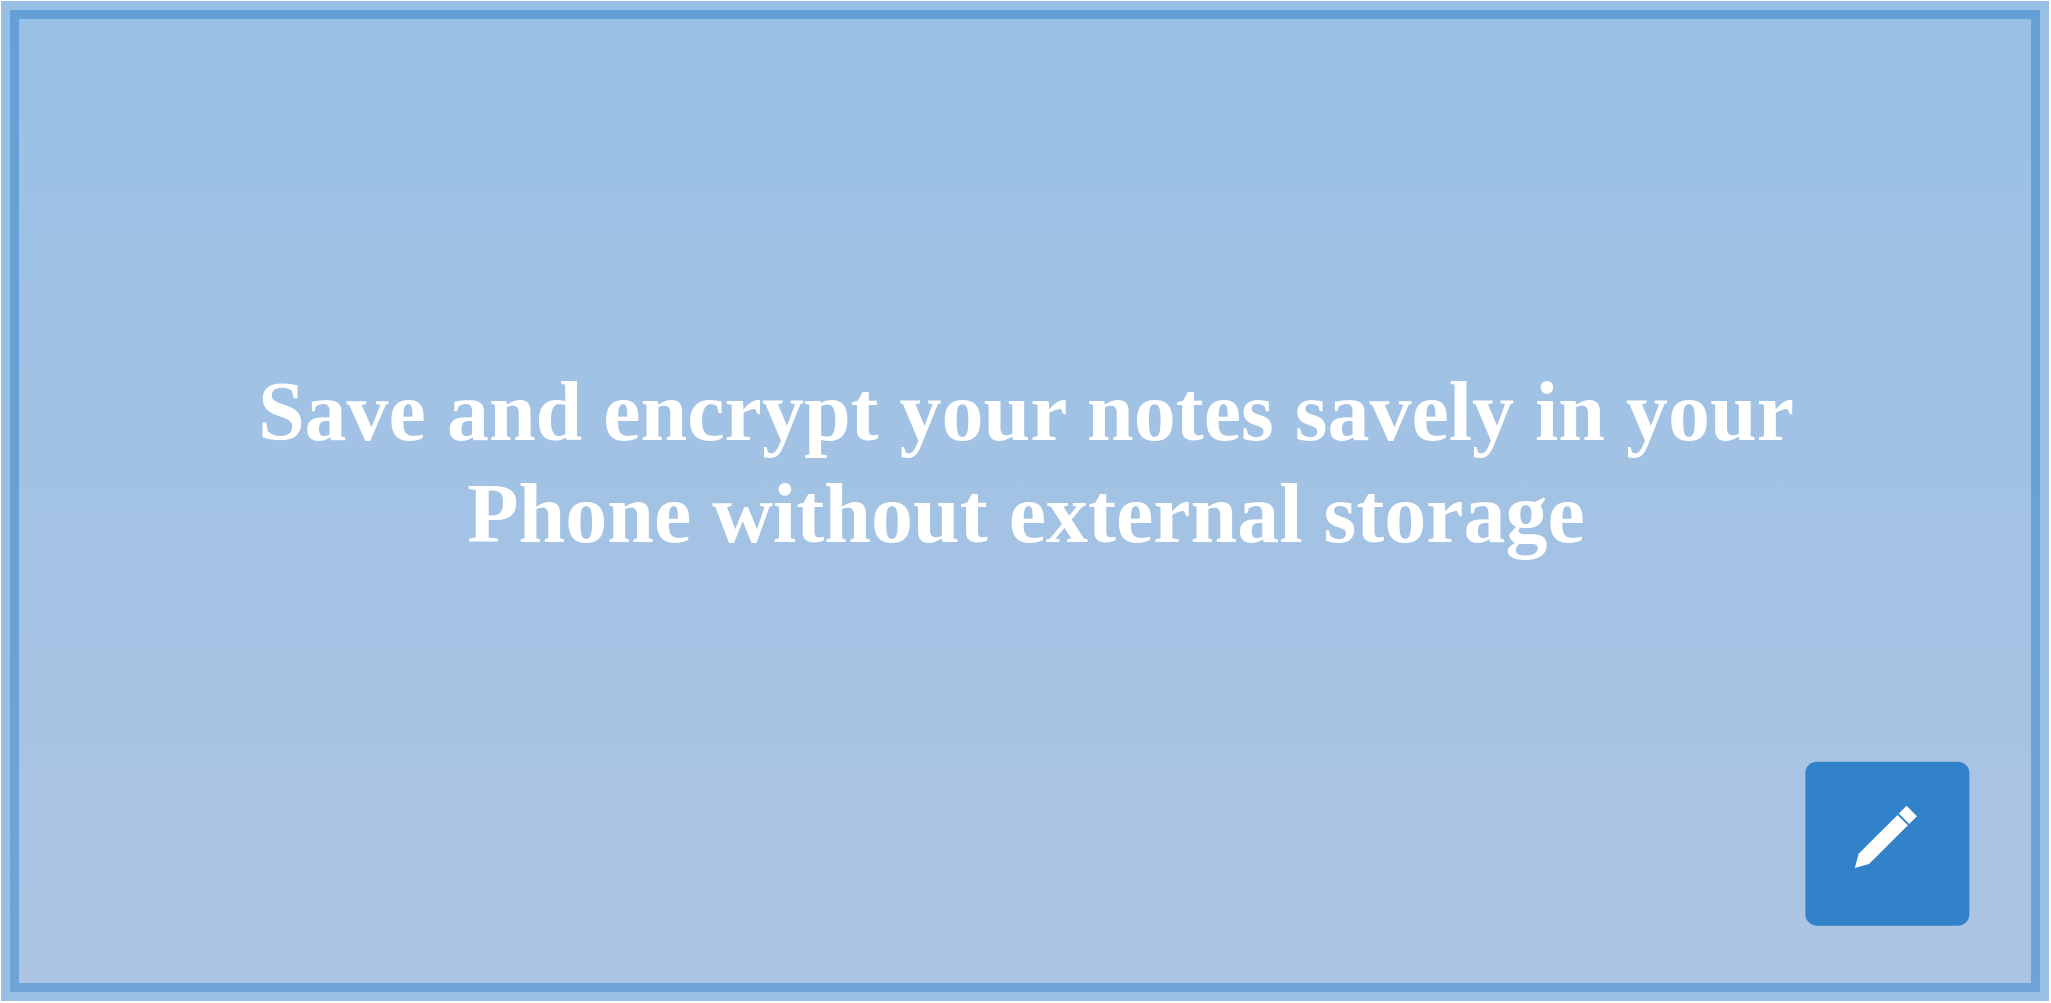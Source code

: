 <mxfile version="11.3.0" type="device" pages="1"><diagram id="S06-UhfU2OmA-wqMHCzX" name="Page-1"><mxGraphModel dx="1683" dy="980" grid="0" gridSize="10" guides="1" tooltips="1" connect="1" arrows="1" fold="1" page="1" pageScale="1" pageWidth="850" pageHeight="1100" math="0" shadow="0"><root><mxCell id="0"/><mxCell id="1" parent="0"/><mxCell id="_LLb0jdcCwoGlIcm0AN_-1" value="" style="rounded=0;whiteSpace=wrap;html=1;fillColor=#3282C9;strokeWidth=9;strokeColor=#3282C9;gradientColor=#5C8BC9;glass=0;shadow=0;comic=0;opacity=50;perimeterSpacing=10;" parent="1" vertex="1"><mxGeometry x="108" y="70" width="1015" height="491" as="geometry"/></mxCell><mxCell id="_LLb0jdcCwoGlIcm0AN_-3" value="&lt;font style=&quot;font-size: 42px;&quot;&gt;Save and encrypt your notes savely in your Phone without external storage&lt;/font&gt;" style="text;html=1;strokeColor=none;fillColor=none;align=center;verticalAlign=middle;whiteSpace=wrap;rounded=0;shadow=0;glass=0;comic=0;opacity=20;fontStyle=1;fontFamily=Comic Sans MS;fontColor=#FFFFFF;fontSize=42;" parent="1" vertex="1"><mxGeometry x="177.5" y="190.5" width="876" height="210" as="geometry"/></mxCell><mxCell id="sgYxztVtzG1oCriNoM52-3" value="" style="group" vertex="1" connectable="0" parent="1"><mxGeometry x="995" y="431" width="82" height="82" as="geometry"/></mxCell><mxCell id="sgYxztVtzG1oCriNoM52-4" value="" style="group" vertex="1" connectable="0" parent="sgYxztVtzG1oCriNoM52-3"><mxGeometry width="82" height="82" as="geometry"/></mxCell><mxCell id="sgYxztVtzG1oCriNoM52-5" value="" style="group" vertex="1" connectable="0" parent="sgYxztVtzG1oCriNoM52-4"><mxGeometry x="0.357" width="82" height="82" as="geometry"/></mxCell><mxCell id="sgYxztVtzG1oCriNoM52-6" value="" style="group" vertex="1" connectable="0" parent="sgYxztVtzG1oCriNoM52-5"><mxGeometry x="10.339" y="14.86" width="82" height="82" as="geometry"/></mxCell><mxCell id="sgYxztVtzG1oCriNoM52-1" value="" style="rounded=1;whiteSpace=wrap;html=1;arcSize=7;strokeColor=none;fillColor=#3282C9;" vertex="1" parent="sgYxztVtzG1oCriNoM52-6"><mxGeometry width="82" height="82" as="geometry"/></mxCell><mxCell id="sgYxztVtzG1oCriNoM52-2" value="" style="dashed=0;aspect=fixed;verticalLabelPosition=bottom;verticalAlign=top;align=center;shape=mxgraph.gmdl.edit;shadow=0;glass=0;strokeColor=none;fontColor=#000000;" vertex="1" parent="sgYxztVtzG1oCriNoM52-6"><mxGeometry x="24.697" y="22.05" width="31.072" height="31.072" as="geometry"/></mxCell></root></mxGraphModel></diagram></mxfile>